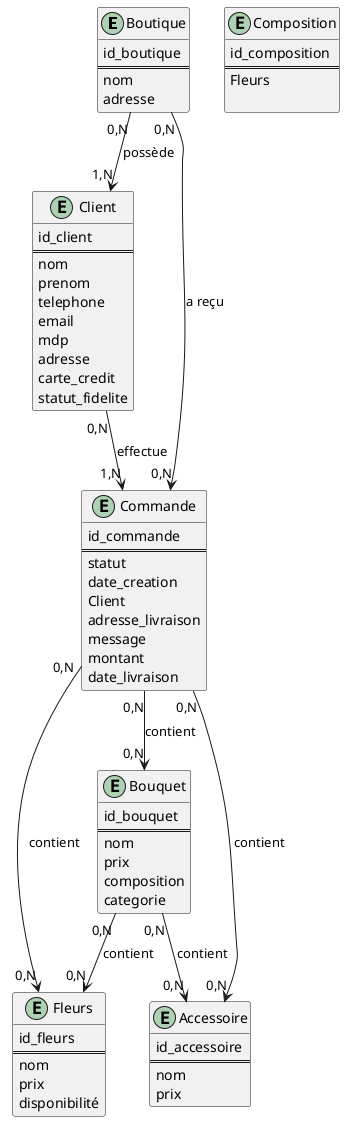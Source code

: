 @startuml DiagrammeEA

entity Boutique
{
    id_boutique 
    ==
    nom
    adresse
}

entity Client
{
    id_client
    ==
    nom
    prenom
    telephone
    email
    mdp
    adresse
    carte_credit
    statut_fidelite
}

entity Commande
{
    id_commande
    ==
    statut
    date_creation
    Client
    adresse_livraison
    message
    montant
    date_livraison
}

entity Bouquet
{
    id_bouquet
    ==
    nom
    prix
    composition
    categorie
}

entity Fleurs
{
    id_fleurs
    ==
    nom
    prix
    disponibilité
}

entity Accessoire
{
    id_accessoire
    ==
    nom
    prix
}

entity Composition
{
    id_composition
    ==
    Fleurs

}

Boutique "0,N" --> "1,N" Client : possède
Client "0,N" --> "1,N" Commande : effectue
Boutique "0,N" --> "0,N" Commande : a reçu

Commande "0,N" --> "0,N" Bouquet : contient
Commande "0,N" --> "0,N" Accessoire : contient
Commande "0,N" --> "0,N" Fleurs : contient

Bouquet "0,N" --> "0,N" Fleurs : contient
Bouquet "0,N" --> "0,N" Accessoire : contient

@enduml